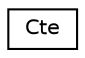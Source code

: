 digraph "Graphical Class Hierarchy"
{
 // LATEX_PDF_SIZE
  edge [fontname="Helvetica",fontsize="10",labelfontname="Helvetica",labelfontsize="10"];
  node [fontname="Helvetica",fontsize="10",shape=record];
  rankdir="LR";
  Node0 [label="Cte",height=0.2,width=0.4,color="black", fillcolor="white", style="filled",URL="$structCte.html",tooltip=" "];
}
